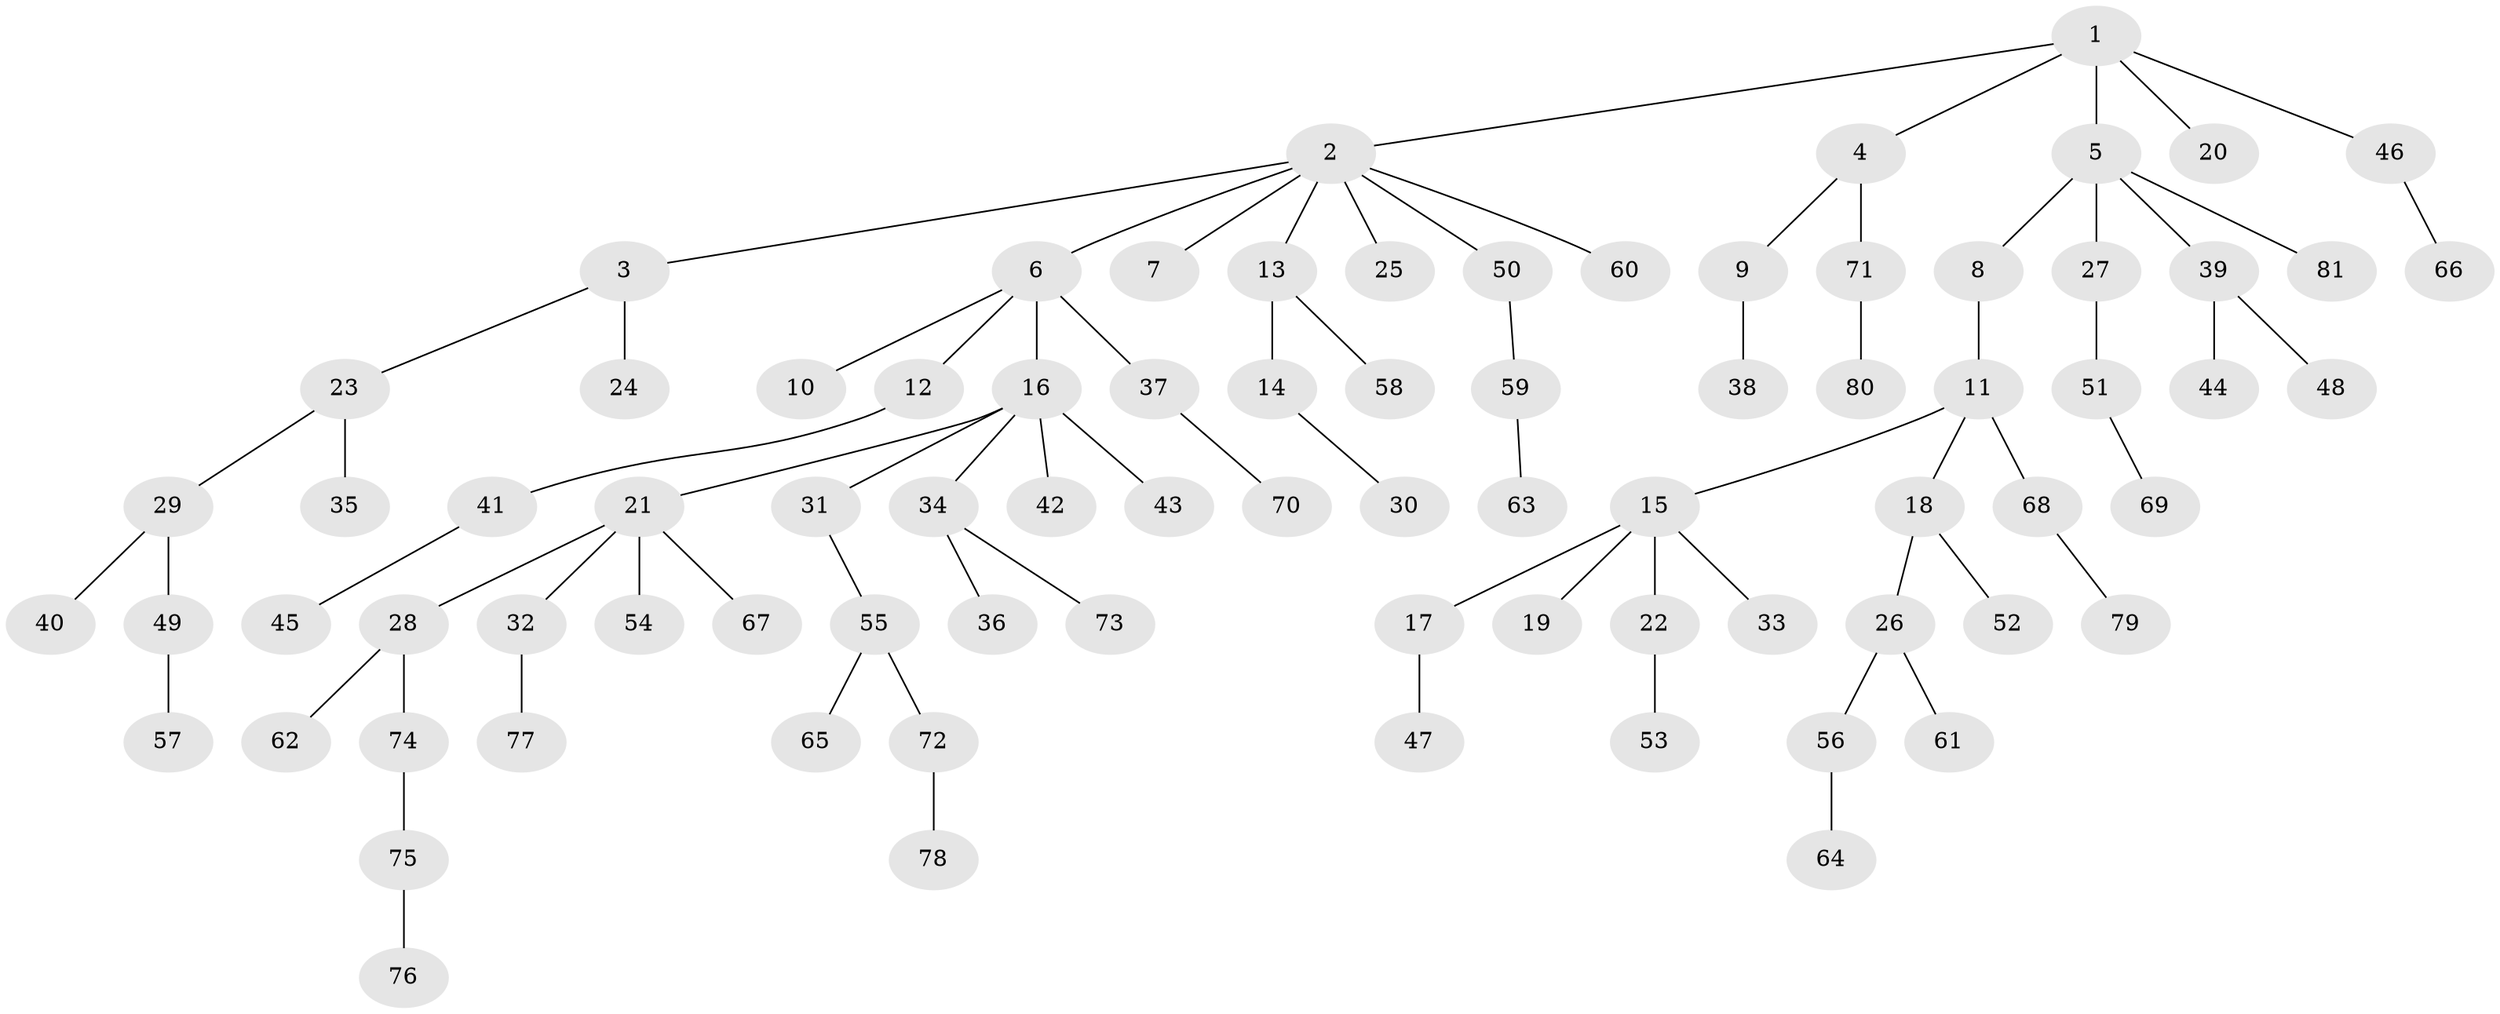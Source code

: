 // coarse degree distribution, {4: 0.10526315789473684, 7: 0.017543859649122806, 2: 0.3684210526315789, 3: 0.05263157894736842, 1: 0.43859649122807015, 5: 0.017543859649122806}
// Generated by graph-tools (version 1.1) at 2025/52/03/04/25 22:52:03]
// undirected, 81 vertices, 80 edges
graph export_dot {
  node [color=gray90,style=filled];
  1;
  2;
  3;
  4;
  5;
  6;
  7;
  8;
  9;
  10;
  11;
  12;
  13;
  14;
  15;
  16;
  17;
  18;
  19;
  20;
  21;
  22;
  23;
  24;
  25;
  26;
  27;
  28;
  29;
  30;
  31;
  32;
  33;
  34;
  35;
  36;
  37;
  38;
  39;
  40;
  41;
  42;
  43;
  44;
  45;
  46;
  47;
  48;
  49;
  50;
  51;
  52;
  53;
  54;
  55;
  56;
  57;
  58;
  59;
  60;
  61;
  62;
  63;
  64;
  65;
  66;
  67;
  68;
  69;
  70;
  71;
  72;
  73;
  74;
  75;
  76;
  77;
  78;
  79;
  80;
  81;
  1 -- 2;
  1 -- 4;
  1 -- 5;
  1 -- 20;
  1 -- 46;
  2 -- 3;
  2 -- 6;
  2 -- 7;
  2 -- 13;
  2 -- 25;
  2 -- 50;
  2 -- 60;
  3 -- 23;
  3 -- 24;
  4 -- 9;
  4 -- 71;
  5 -- 8;
  5 -- 27;
  5 -- 39;
  5 -- 81;
  6 -- 10;
  6 -- 12;
  6 -- 16;
  6 -- 37;
  8 -- 11;
  9 -- 38;
  11 -- 15;
  11 -- 18;
  11 -- 68;
  12 -- 41;
  13 -- 14;
  13 -- 58;
  14 -- 30;
  15 -- 17;
  15 -- 19;
  15 -- 22;
  15 -- 33;
  16 -- 21;
  16 -- 31;
  16 -- 34;
  16 -- 42;
  16 -- 43;
  17 -- 47;
  18 -- 26;
  18 -- 52;
  21 -- 28;
  21 -- 32;
  21 -- 54;
  21 -- 67;
  22 -- 53;
  23 -- 29;
  23 -- 35;
  26 -- 56;
  26 -- 61;
  27 -- 51;
  28 -- 62;
  28 -- 74;
  29 -- 40;
  29 -- 49;
  31 -- 55;
  32 -- 77;
  34 -- 36;
  34 -- 73;
  37 -- 70;
  39 -- 44;
  39 -- 48;
  41 -- 45;
  46 -- 66;
  49 -- 57;
  50 -- 59;
  51 -- 69;
  55 -- 65;
  55 -- 72;
  56 -- 64;
  59 -- 63;
  68 -- 79;
  71 -- 80;
  72 -- 78;
  74 -- 75;
  75 -- 76;
}
